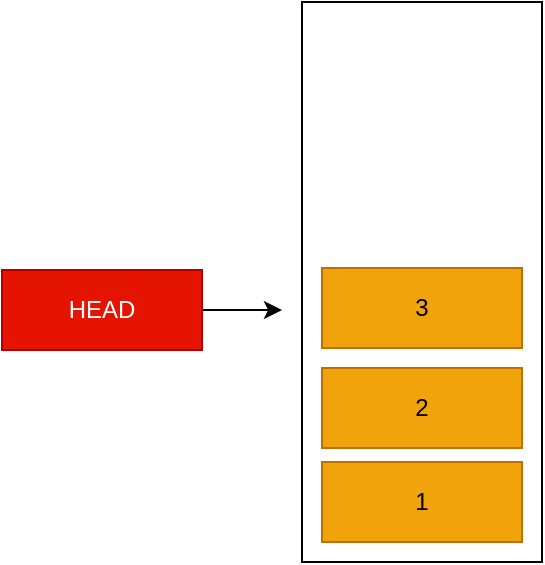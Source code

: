<mxfile>
    <diagram id="keDCYcr3BLlc_cMn3JdG" name="Page-1">
        <mxGraphModel dx="673" dy="649" grid="1" gridSize="10" guides="1" tooltips="1" connect="1" arrows="1" fold="1" page="1" pageScale="1" pageWidth="1169" pageHeight="827" math="0" shadow="0">
            <root>
                <mxCell id="0"/>
                <mxCell id="1" parent="0"/>
                <mxCell id="2" value="" style="rounded=0;whiteSpace=wrap;html=1;" vertex="1" parent="1">
                    <mxGeometry x="170" y="260" width="120" height="280" as="geometry"/>
                </mxCell>
                <mxCell id="3" value="1" style="rounded=0;whiteSpace=wrap;html=1;fillColor=#f0a30a;strokeColor=#BD7000;fontColor=#000000;" vertex="1" parent="1">
                    <mxGeometry x="180" y="490" width="100" height="40" as="geometry"/>
                </mxCell>
                <mxCell id="4" value="2" style="rounded=0;whiteSpace=wrap;html=1;fillColor=#f0a30a;strokeColor=#BD7000;fontColor=#000000;" vertex="1" parent="1">
                    <mxGeometry x="180" y="443" width="100" height="40" as="geometry"/>
                </mxCell>
                <mxCell id="5" value="3" style="rounded=0;whiteSpace=wrap;html=1;fillColor=#f0a30a;strokeColor=#BD7000;fontColor=#000000;" vertex="1" parent="1">
                    <mxGeometry x="180" y="393" width="100" height="40" as="geometry"/>
                </mxCell>
                <mxCell id="7" style="edgeStyle=none;html=1;" edge="1" parent="1" source="6">
                    <mxGeometry relative="1" as="geometry">
                        <mxPoint x="160" y="414" as="targetPoint"/>
                    </mxGeometry>
                </mxCell>
                <mxCell id="6" value="HEAD" style="rounded=0;whiteSpace=wrap;html=1;fillColor=#e51400;strokeColor=#B20000;fontColor=#ffffff;" vertex="1" parent="1">
                    <mxGeometry x="20" y="394" width="100" height="40" as="geometry"/>
                </mxCell>
            </root>
        </mxGraphModel>
    </diagram>
</mxfile>
